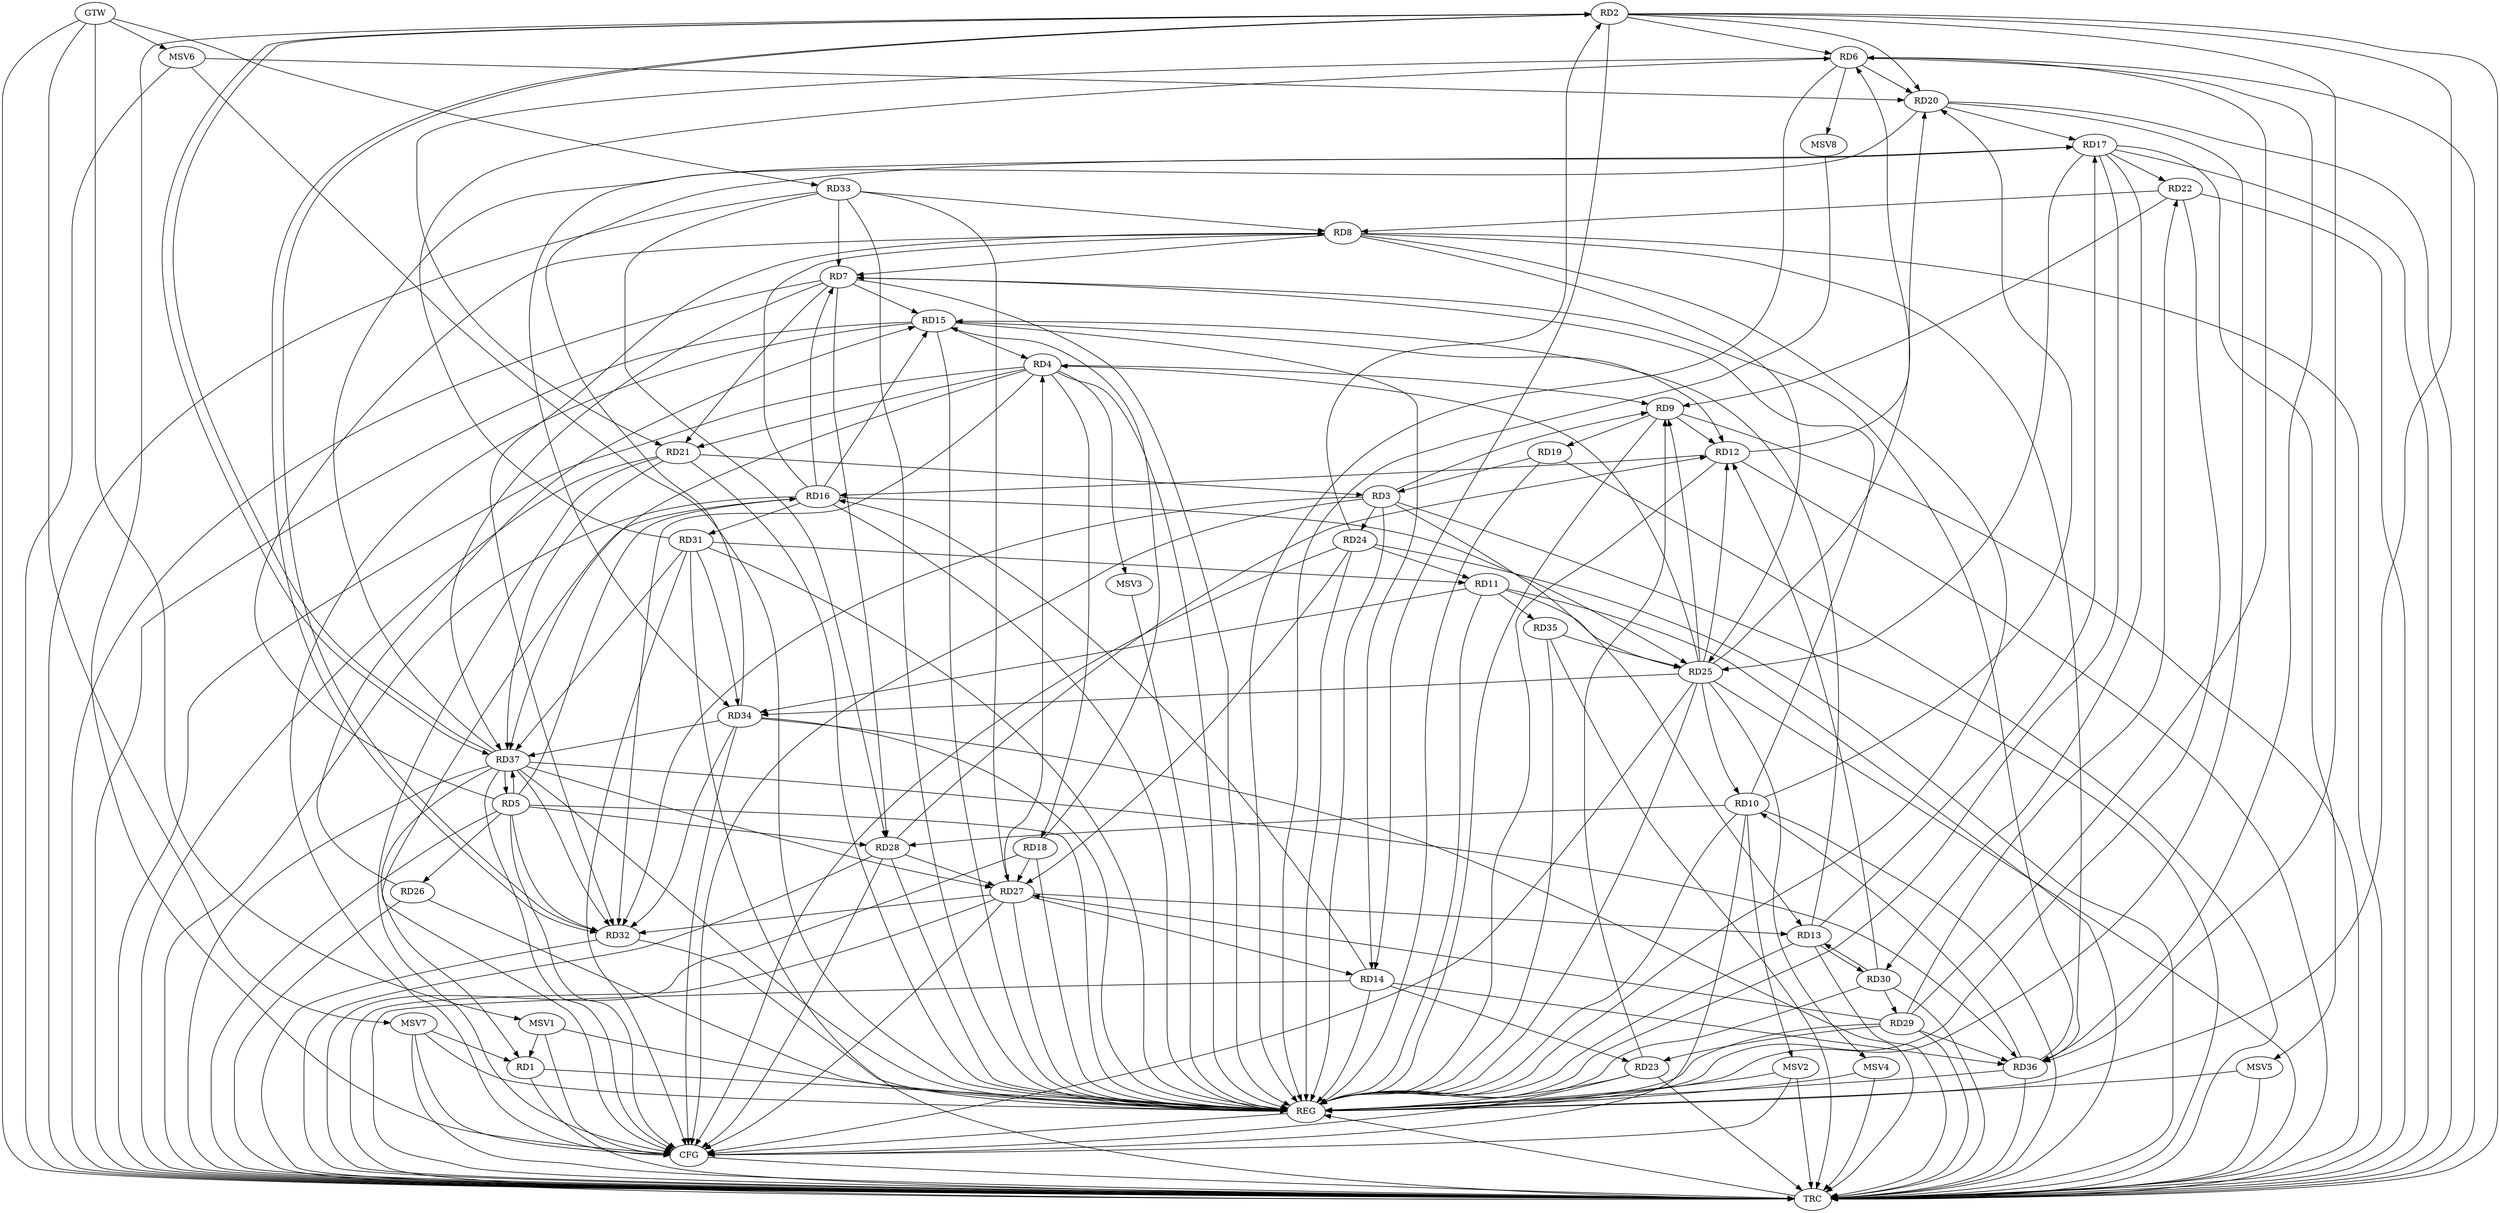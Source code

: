 strict digraph G {
  RD1 [ label="RD1" ];
  RD2 [ label="RD2" ];
  RD3 [ label="RD3" ];
  RD4 [ label="RD4" ];
  RD5 [ label="RD5" ];
  RD6 [ label="RD6" ];
  RD7 [ label="RD7" ];
  RD8 [ label="RD8" ];
  RD9 [ label="RD9" ];
  RD10 [ label="RD10" ];
  RD11 [ label="RD11" ];
  RD12 [ label="RD12" ];
  RD13 [ label="RD13" ];
  RD14 [ label="RD14" ];
  RD15 [ label="RD15" ];
  RD16 [ label="RD16" ];
  RD17 [ label="RD17" ];
  RD18 [ label="RD18" ];
  RD19 [ label="RD19" ];
  RD20 [ label="RD20" ];
  RD21 [ label="RD21" ];
  RD22 [ label="RD22" ];
  RD23 [ label="RD23" ];
  RD24 [ label="RD24" ];
  RD25 [ label="RD25" ];
  RD26 [ label="RD26" ];
  RD27 [ label="RD27" ];
  RD28 [ label="RD28" ];
  RD29 [ label="RD29" ];
  RD30 [ label="RD30" ];
  RD31 [ label="RD31" ];
  RD32 [ label="RD32" ];
  RD33 [ label="RD33" ];
  RD34 [ label="RD34" ];
  RD35 [ label="RD35" ];
  RD36 [ label="RD36" ];
  RD37 [ label="RD37" ];
  GTW [ label="GTW" ];
  REG [ label="REG" ];
  CFG [ label="CFG" ];
  TRC [ label="TRC" ];
  MSV1 [ label="MSV1" ];
  MSV2 [ label="MSV2" ];
  MSV3 [ label="MSV3" ];
  MSV4 [ label="MSV4" ];
  MSV5 [ label="MSV5" ];
  MSV6 [ label="MSV6" ];
  MSV7 [ label="MSV7" ];
  MSV8 [ label="MSV8" ];
  RD37 -> RD1;
  RD2 -> RD6;
  RD2 -> RD14;
  RD2 -> RD20;
  RD24 -> RD2;
  RD2 -> RD32;
  RD32 -> RD2;
  RD2 -> RD36;
  RD2 -> RD37;
  RD37 -> RD2;
  RD3 -> RD9;
  RD3 -> RD13;
  RD19 -> RD3;
  RD21 -> RD3;
  RD3 -> RD24;
  RD3 -> RD32;
  RD4 -> RD9;
  RD15 -> RD4;
  RD4 -> RD18;
  RD4 -> RD21;
  RD25 -> RD4;
  RD27 -> RD4;
  RD4 -> RD32;
  RD4 -> RD37;
  RD5 -> RD8;
  RD5 -> RD16;
  RD5 -> RD26;
  RD5 -> RD28;
  RD5 -> RD32;
  RD5 -> RD37;
  RD37 -> RD5;
  RD6 -> RD20;
  RD6 -> RD21;
  RD25 -> RD6;
  RD29 -> RD6;
  RD31 -> RD6;
  RD6 -> RD36;
  RD8 -> RD7;
  RD10 -> RD7;
  RD7 -> RD15;
  RD16 -> RD7;
  RD7 -> RD21;
  RD7 -> RD28;
  RD33 -> RD7;
  RD36 -> RD7;
  RD7 -> RD37;
  RD16 -> RD8;
  RD22 -> RD8;
  RD8 -> RD25;
  RD8 -> RD32;
  RD33 -> RD8;
  RD8 -> RD36;
  RD9 -> RD12;
  RD9 -> RD19;
  RD22 -> RD9;
  RD23 -> RD9;
  RD25 -> RD9;
  RD10 -> RD20;
  RD25 -> RD10;
  RD10 -> RD28;
  RD36 -> RD10;
  RD24 -> RD11;
  RD11 -> RD25;
  RD31 -> RD11;
  RD11 -> RD34;
  RD11 -> RD35;
  RD15 -> RD12;
  RD12 -> RD16;
  RD12 -> RD20;
  RD25 -> RD12;
  RD28 -> RD12;
  RD30 -> RD12;
  RD13 -> RD15;
  RD13 -> RD17;
  RD27 -> RD13;
  RD13 -> RD30;
  RD30 -> RD13;
  RD15 -> RD14;
  RD14 -> RD16;
  RD14 -> RD23;
  RD27 -> RD14;
  RD14 -> RD36;
  RD16 -> RD15;
  RD18 -> RD15;
  RD26 -> RD15;
  RD16 -> RD25;
  RD16 -> RD31;
  RD20 -> RD17;
  RD17 -> RD22;
  RD17 -> RD25;
  RD17 -> RD30;
  RD34 -> RD17;
  RD37 -> RD17;
  RD18 -> RD27;
  RD20 -> RD34;
  RD21 -> RD37;
  RD29 -> RD22;
  RD29 -> RD23;
  RD24 -> RD27;
  RD25 -> RD34;
  RD35 -> RD25;
  RD28 -> RD27;
  RD29 -> RD27;
  RD27 -> RD32;
  RD33 -> RD27;
  RD37 -> RD27;
  RD33 -> RD28;
  RD30 -> RD29;
  RD29 -> RD36;
  RD31 -> RD34;
  RD31 -> RD37;
  RD34 -> RD32;
  RD37 -> RD32;
  RD34 -> RD37;
  RD37 -> RD36;
  GTW -> RD33;
  RD1 -> REG;
  RD2 -> REG;
  RD3 -> REG;
  RD4 -> REG;
  RD5 -> REG;
  RD6 -> REG;
  RD7 -> REG;
  RD8 -> REG;
  RD9 -> REG;
  RD10 -> REG;
  RD11 -> REG;
  RD12 -> REG;
  RD13 -> REG;
  RD14 -> REG;
  RD15 -> REG;
  RD16 -> REG;
  RD17 -> REG;
  RD18 -> REG;
  RD19 -> REG;
  RD20 -> REG;
  RD21 -> REG;
  RD22 -> REG;
  RD23 -> REG;
  RD24 -> REG;
  RD25 -> REG;
  RD26 -> REG;
  RD27 -> REG;
  RD28 -> REG;
  RD29 -> REG;
  RD30 -> REG;
  RD31 -> REG;
  RD32 -> REG;
  RD33 -> REG;
  RD34 -> REG;
  RD35 -> REG;
  RD36 -> REG;
  RD37 -> REG;
  RD15 -> CFG;
  RD25 -> CFG;
  RD27 -> CFG;
  RD24 -> CFG;
  RD2 -> CFG;
  RD10 -> CFG;
  RD37 -> CFG;
  RD3 -> CFG;
  RD23 -> CFG;
  RD21 -> CFG;
  RD5 -> CFG;
  RD28 -> CFG;
  RD34 -> CFG;
  RD16 -> CFG;
  RD31 -> CFG;
  REG -> CFG;
  RD1 -> TRC;
  RD2 -> TRC;
  RD3 -> TRC;
  RD4 -> TRC;
  RD5 -> TRC;
  RD6 -> TRC;
  RD7 -> TRC;
  RD8 -> TRC;
  RD9 -> TRC;
  RD10 -> TRC;
  RD11 -> TRC;
  RD12 -> TRC;
  RD13 -> TRC;
  RD14 -> TRC;
  RD15 -> TRC;
  RD16 -> TRC;
  RD17 -> TRC;
  RD18 -> TRC;
  RD19 -> TRC;
  RD20 -> TRC;
  RD21 -> TRC;
  RD22 -> TRC;
  RD23 -> TRC;
  RD24 -> TRC;
  RD25 -> TRC;
  RD26 -> TRC;
  RD27 -> TRC;
  RD28 -> TRC;
  RD29 -> TRC;
  RD30 -> TRC;
  RD31 -> TRC;
  RD32 -> TRC;
  RD33 -> TRC;
  RD34 -> TRC;
  RD35 -> TRC;
  RD36 -> TRC;
  RD37 -> TRC;
  GTW -> TRC;
  CFG -> TRC;
  TRC -> REG;
  MSV1 -> RD1;
  GTW -> MSV1;
  MSV1 -> REG;
  MSV1 -> CFG;
  RD10 -> MSV2;
  MSV2 -> REG;
  MSV2 -> TRC;
  MSV2 -> CFG;
  RD4 -> MSV3;
  MSV3 -> REG;
  RD25 -> MSV4;
  MSV4 -> REG;
  MSV4 -> TRC;
  RD17 -> MSV5;
  MSV5 -> REG;
  MSV5 -> TRC;
  MSV6 -> RD20;
  GTW -> MSV6;
  MSV6 -> REG;
  MSV6 -> TRC;
  MSV7 -> RD1;
  GTW -> MSV7;
  MSV7 -> REG;
  MSV7 -> TRC;
  MSV7 -> CFG;
  RD6 -> MSV8;
  MSV8 -> REG;
}
